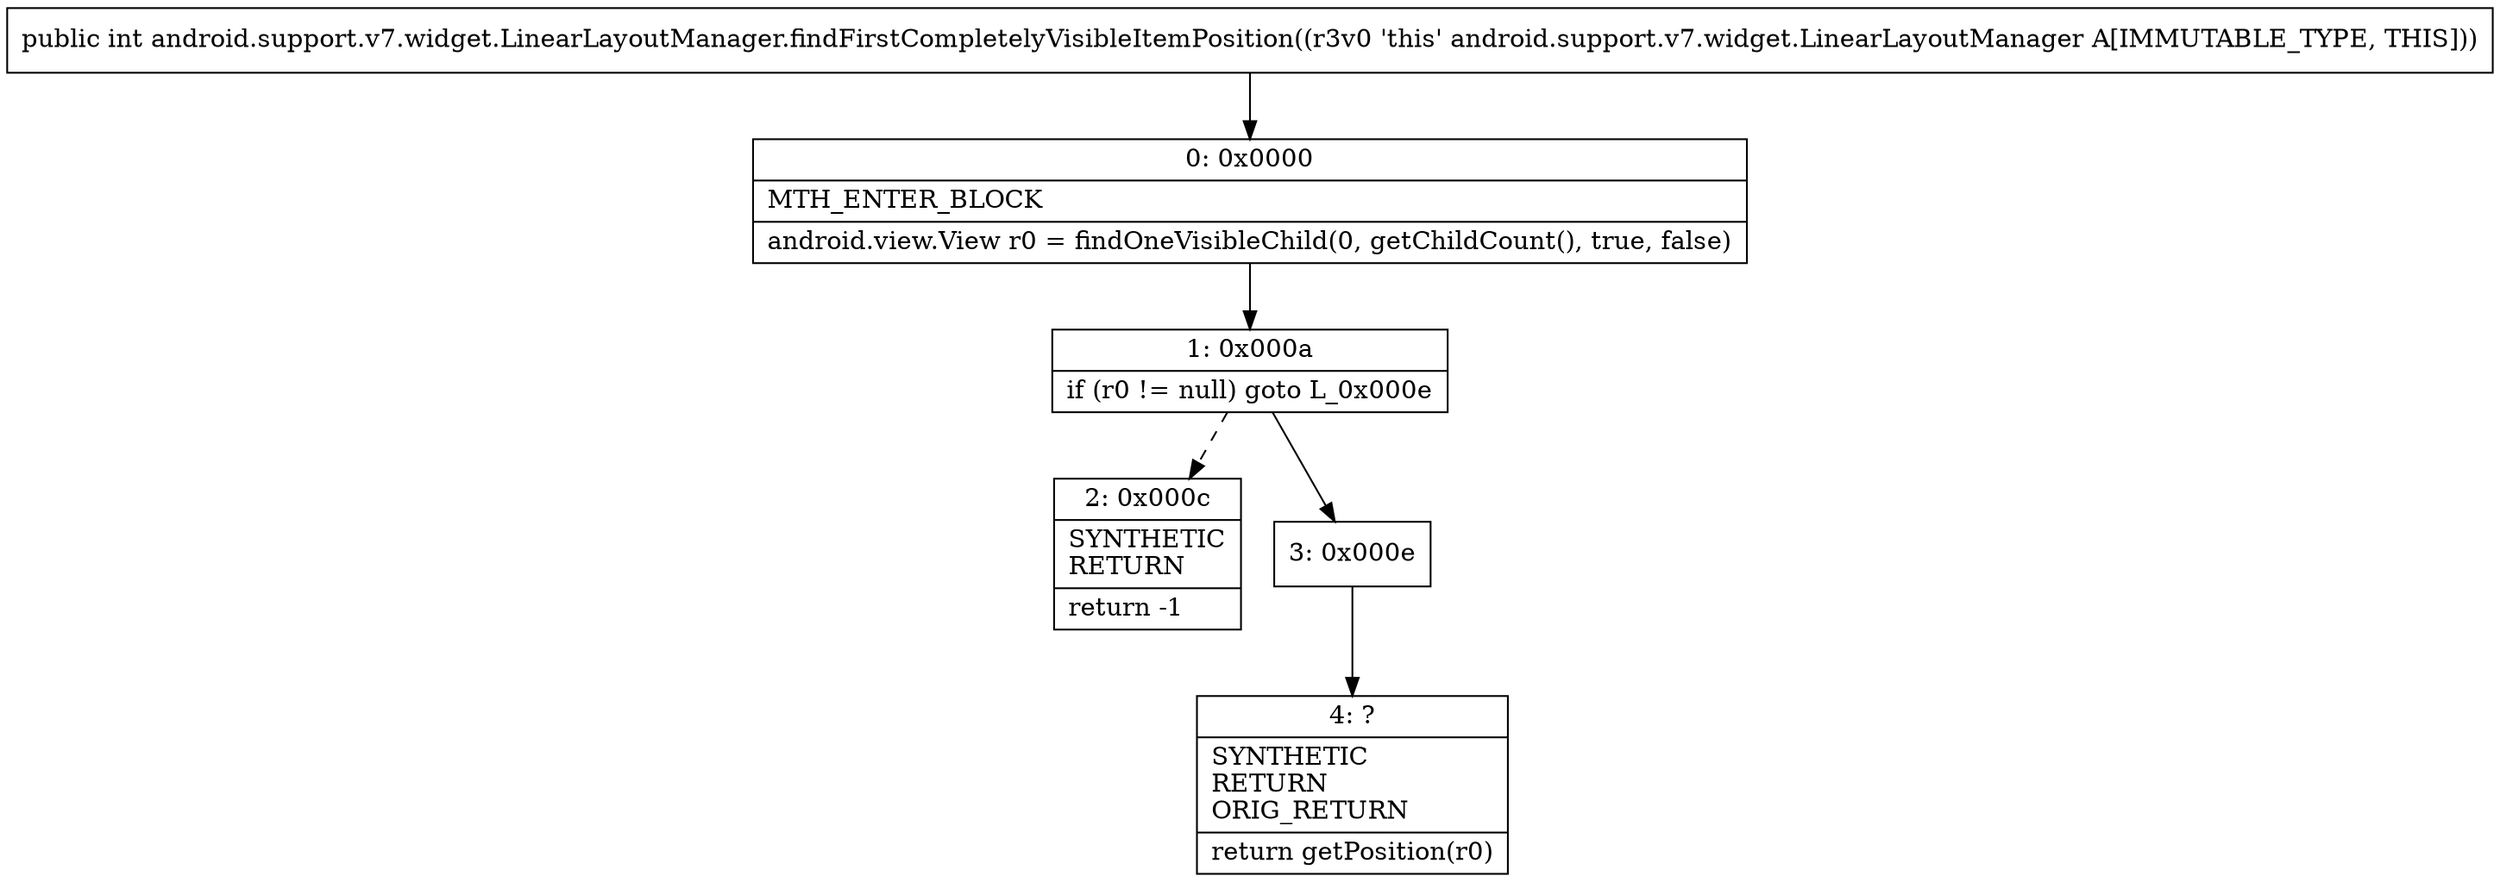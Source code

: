 digraph "CFG forandroid.support.v7.widget.LinearLayoutManager.findFirstCompletelyVisibleItemPosition()I" {
Node_0 [shape=record,label="{0\:\ 0x0000|MTH_ENTER_BLOCK\l|android.view.View r0 = findOneVisibleChild(0, getChildCount(), true, false)\l}"];
Node_1 [shape=record,label="{1\:\ 0x000a|if (r0 != null) goto L_0x000e\l}"];
Node_2 [shape=record,label="{2\:\ 0x000c|SYNTHETIC\lRETURN\l|return \-1\l}"];
Node_3 [shape=record,label="{3\:\ 0x000e}"];
Node_4 [shape=record,label="{4\:\ ?|SYNTHETIC\lRETURN\lORIG_RETURN\l|return getPosition(r0)\l}"];
MethodNode[shape=record,label="{public int android.support.v7.widget.LinearLayoutManager.findFirstCompletelyVisibleItemPosition((r3v0 'this' android.support.v7.widget.LinearLayoutManager A[IMMUTABLE_TYPE, THIS])) }"];
MethodNode -> Node_0;
Node_0 -> Node_1;
Node_1 -> Node_2[style=dashed];
Node_1 -> Node_3;
Node_3 -> Node_4;
}

